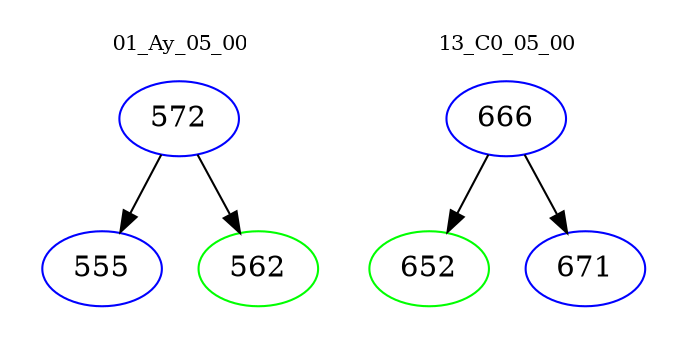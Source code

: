 digraph{
subgraph cluster_0 {
color = white
label = "01_Ay_05_00";
fontsize=10;
T0_572 [label="572", color="blue"]
T0_572 -> T0_555 [color="black"]
T0_555 [label="555", color="blue"]
T0_572 -> T0_562 [color="black"]
T0_562 [label="562", color="green"]
}
subgraph cluster_1 {
color = white
label = "13_C0_05_00";
fontsize=10;
T1_666 [label="666", color="blue"]
T1_666 -> T1_652 [color="black"]
T1_652 [label="652", color="green"]
T1_666 -> T1_671 [color="black"]
T1_671 [label="671", color="blue"]
}
}
